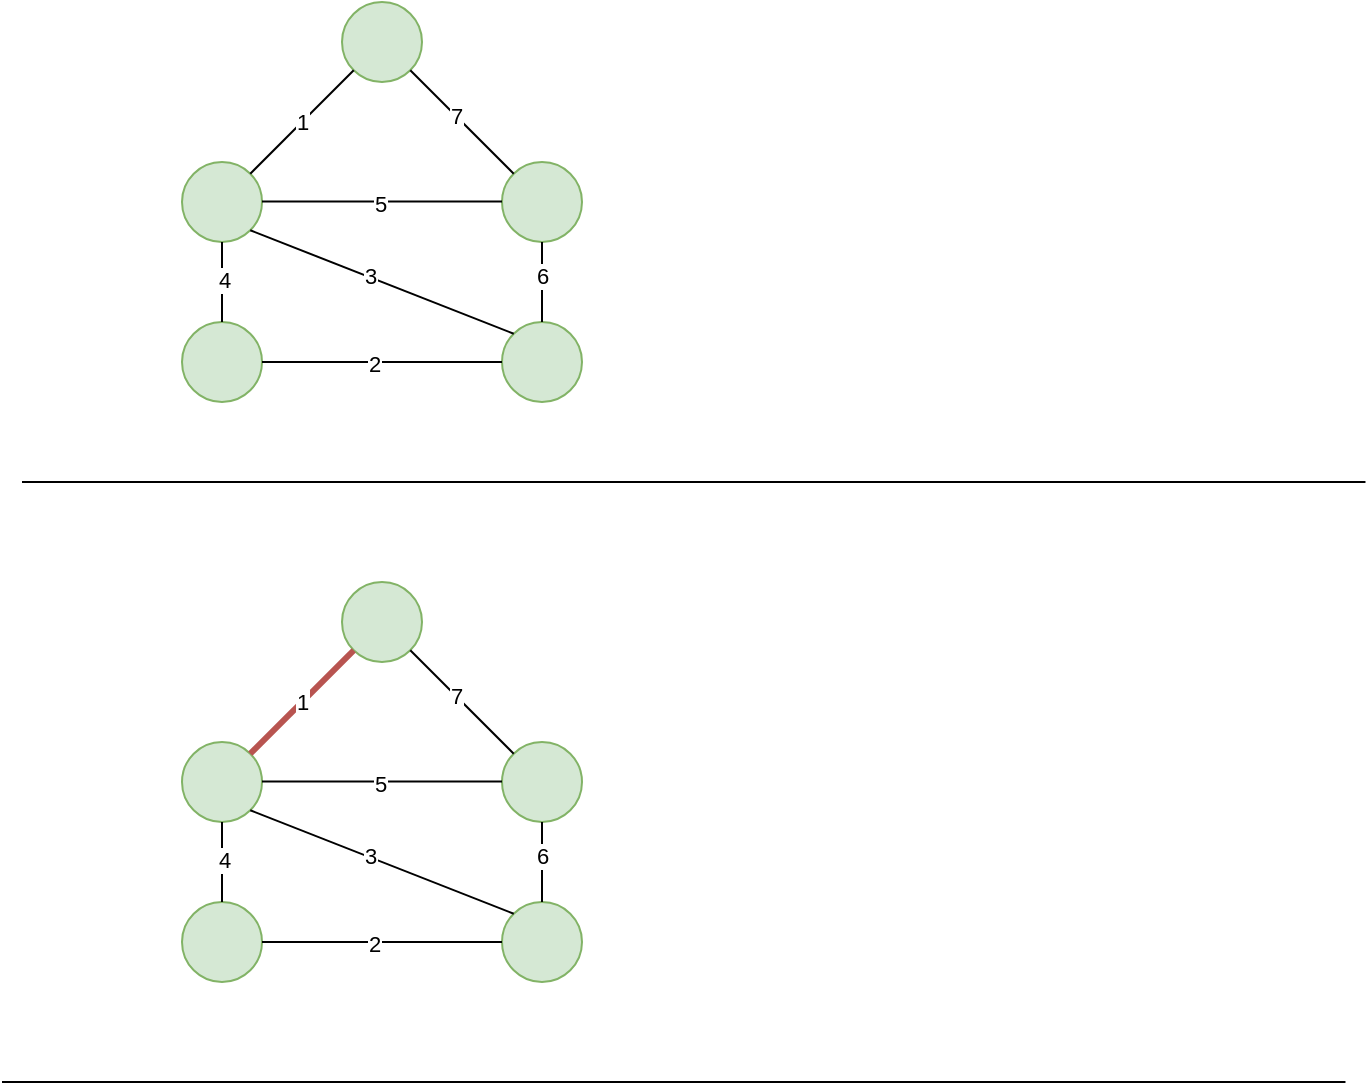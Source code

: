 <mxfile version="16.6.5" type="github">
  <diagram id="RN-FkS96e6hhWfDB8mtt" name="Page-1">
    <mxGraphModel dx="823" dy="562" grid="1" gridSize="10" guides="1" tooltips="1" connect="1" arrows="1" fold="1" page="1" pageScale="1" pageWidth="827" pageHeight="1169" math="0" shadow="0">
      <root>
        <mxCell id="0" />
        <mxCell id="1" parent="0" />
        <mxCell id="sfJVFUZ6SmEvr22V_r6v-1" value="" style="ellipse;whiteSpace=wrap;html=1;aspect=fixed;fillColor=#d5e8d4;strokeColor=#82b366;" vertex="1" parent="1">
          <mxGeometry x="200" y="120" width="40" height="40" as="geometry" />
        </mxCell>
        <mxCell id="sfJVFUZ6SmEvr22V_r6v-2" value="" style="ellipse;whiteSpace=wrap;html=1;aspect=fixed;fillColor=#d5e8d4;strokeColor=#82b366;" vertex="1" parent="1">
          <mxGeometry x="120" y="200" width="40" height="40" as="geometry" />
        </mxCell>
        <mxCell id="sfJVFUZ6SmEvr22V_r6v-3" value="" style="ellipse;whiteSpace=wrap;html=1;aspect=fixed;fillColor=#d5e8d4;strokeColor=#82b366;" vertex="1" parent="1">
          <mxGeometry x="280" y="200" width="40" height="40" as="geometry" />
        </mxCell>
        <mxCell id="sfJVFUZ6SmEvr22V_r6v-4" value="" style="ellipse;whiteSpace=wrap;html=1;aspect=fixed;fillColor=#d5e8d4;strokeColor=#82b366;" vertex="1" parent="1">
          <mxGeometry x="120" y="280" width="40" height="40" as="geometry" />
        </mxCell>
        <mxCell id="sfJVFUZ6SmEvr22V_r6v-5" value="" style="ellipse;whiteSpace=wrap;html=1;aspect=fixed;fillColor=#d5e8d4;strokeColor=#82b366;" vertex="1" parent="1">
          <mxGeometry x="280" y="280" width="40" height="40" as="geometry" />
        </mxCell>
        <mxCell id="sfJVFUZ6SmEvr22V_r6v-6" value="" style="endArrow=none;html=1;rounded=0;entryX=0;entryY=1;entryDx=0;entryDy=0;exitX=1;exitY=0;exitDx=0;exitDy=0;" edge="1" parent="1" source="sfJVFUZ6SmEvr22V_r6v-2" target="sfJVFUZ6SmEvr22V_r6v-1">
          <mxGeometry width="50" height="50" relative="1" as="geometry">
            <mxPoint x="90" y="165" as="sourcePoint" />
            <mxPoint x="140" y="115" as="targetPoint" />
          </mxGeometry>
        </mxCell>
        <mxCell id="sfJVFUZ6SmEvr22V_r6v-13" value="1" style="edgeLabel;html=1;align=center;verticalAlign=middle;resizable=0;points=[];" vertex="1" connectable="0" parent="sfJVFUZ6SmEvr22V_r6v-6">
          <mxGeometry x="0.002" relative="1" as="geometry">
            <mxPoint as="offset" />
          </mxGeometry>
        </mxCell>
        <mxCell id="sfJVFUZ6SmEvr22V_r6v-7" value="" style="endArrow=none;html=1;rounded=0;entryX=1;entryY=1;entryDx=0;entryDy=0;exitX=0;exitY=0;exitDx=0;exitDy=0;" edge="1" parent="1" source="sfJVFUZ6SmEvr22V_r6v-3" target="sfJVFUZ6SmEvr22V_r6v-1">
          <mxGeometry width="50" height="50" relative="1" as="geometry">
            <mxPoint x="164.142" y="215.858" as="sourcePoint" />
            <mxPoint x="215.858" y="164.142" as="targetPoint" />
          </mxGeometry>
        </mxCell>
        <mxCell id="sfJVFUZ6SmEvr22V_r6v-14" value="7" style="edgeLabel;html=1;align=center;verticalAlign=middle;resizable=0;points=[];" vertex="1" connectable="0" parent="sfJVFUZ6SmEvr22V_r6v-7">
          <mxGeometry x="0.136" relative="1" as="geometry">
            <mxPoint as="offset" />
          </mxGeometry>
        </mxCell>
        <mxCell id="sfJVFUZ6SmEvr22V_r6v-8" value="" style="endArrow=none;html=1;rounded=0;exitX=0.5;exitY=1;exitDx=0;exitDy=0;entryX=0.5;entryY=0;entryDx=0;entryDy=0;" edge="1" parent="1" source="sfJVFUZ6SmEvr22V_r6v-2" target="sfJVFUZ6SmEvr22V_r6v-4">
          <mxGeometry width="50" height="50" relative="1" as="geometry">
            <mxPoint x="280" y="230" as="sourcePoint" />
            <mxPoint x="330" y="180" as="targetPoint" />
          </mxGeometry>
        </mxCell>
        <mxCell id="sfJVFUZ6SmEvr22V_r6v-16" value="4" style="edgeLabel;html=1;align=center;verticalAlign=middle;resizable=0;points=[];" vertex="1" connectable="0" parent="sfJVFUZ6SmEvr22V_r6v-8">
          <mxGeometry x="-0.05" y="1" relative="1" as="geometry">
            <mxPoint as="offset" />
          </mxGeometry>
        </mxCell>
        <mxCell id="sfJVFUZ6SmEvr22V_r6v-9" value="" style="endArrow=none;html=1;rounded=0;exitX=0.5;exitY=1;exitDx=0;exitDy=0;entryX=0.5;entryY=0;entryDx=0;entryDy=0;" edge="1" parent="1" source="sfJVFUZ6SmEvr22V_r6v-3" target="sfJVFUZ6SmEvr22V_r6v-5">
          <mxGeometry width="50" height="50" relative="1" as="geometry">
            <mxPoint x="150" y="250" as="sourcePoint" />
            <mxPoint x="150" y="290" as="targetPoint" />
          </mxGeometry>
        </mxCell>
        <mxCell id="sfJVFUZ6SmEvr22V_r6v-18" value="6" style="edgeLabel;html=1;align=center;verticalAlign=middle;resizable=0;points=[];" vertex="1" connectable="0" parent="sfJVFUZ6SmEvr22V_r6v-9">
          <mxGeometry x="-0.178" relative="1" as="geometry">
            <mxPoint as="offset" />
          </mxGeometry>
        </mxCell>
        <mxCell id="sfJVFUZ6SmEvr22V_r6v-10" value="" style="endArrow=none;html=1;rounded=0;exitX=1;exitY=0.5;exitDx=0;exitDy=0;entryX=0;entryY=0.5;entryDx=0;entryDy=0;" edge="1" parent="1" source="sfJVFUZ6SmEvr22V_r6v-4" target="sfJVFUZ6SmEvr22V_r6v-5">
          <mxGeometry width="50" height="50" relative="1" as="geometry">
            <mxPoint x="280" y="290" as="sourcePoint" />
            <mxPoint x="330" y="240" as="targetPoint" />
          </mxGeometry>
        </mxCell>
        <mxCell id="sfJVFUZ6SmEvr22V_r6v-19" value="2" style="edgeLabel;html=1;align=center;verticalAlign=middle;resizable=0;points=[];" vertex="1" connectable="0" parent="sfJVFUZ6SmEvr22V_r6v-10">
          <mxGeometry x="-0.075" y="-1" relative="1" as="geometry">
            <mxPoint as="offset" />
          </mxGeometry>
        </mxCell>
        <mxCell id="sfJVFUZ6SmEvr22V_r6v-11" value="" style="endArrow=none;html=1;rounded=0;exitX=1;exitY=0.5;exitDx=0;exitDy=0;entryX=0;entryY=0.5;entryDx=0;entryDy=0;" edge="1" parent="1">
          <mxGeometry width="50" height="50" relative="1" as="geometry">
            <mxPoint x="160" y="219.74" as="sourcePoint" />
            <mxPoint x="280" y="219.74" as="targetPoint" />
          </mxGeometry>
        </mxCell>
        <mxCell id="sfJVFUZ6SmEvr22V_r6v-15" value="5" style="edgeLabel;html=1;align=center;verticalAlign=middle;resizable=0;points=[];" vertex="1" connectable="0" parent="sfJVFUZ6SmEvr22V_r6v-11">
          <mxGeometry x="-0.024" y="-1" relative="1" as="geometry">
            <mxPoint as="offset" />
          </mxGeometry>
        </mxCell>
        <mxCell id="sfJVFUZ6SmEvr22V_r6v-12" value="" style="endArrow=none;html=1;rounded=0;exitX=1;exitY=1;exitDx=0;exitDy=0;entryX=0;entryY=0;entryDx=0;entryDy=0;" edge="1" parent="1" source="sfJVFUZ6SmEvr22V_r6v-2" target="sfJVFUZ6SmEvr22V_r6v-5">
          <mxGeometry width="50" height="50" relative="1" as="geometry">
            <mxPoint x="280" y="290" as="sourcePoint" />
            <mxPoint x="330" y="240" as="targetPoint" />
          </mxGeometry>
        </mxCell>
        <mxCell id="sfJVFUZ6SmEvr22V_r6v-17" value="3" style="edgeLabel;html=1;align=center;verticalAlign=middle;resizable=0;points=[];" vertex="1" connectable="0" parent="sfJVFUZ6SmEvr22V_r6v-12">
          <mxGeometry x="-0.095" y="1" relative="1" as="geometry">
            <mxPoint as="offset" />
          </mxGeometry>
        </mxCell>
        <mxCell id="sfJVFUZ6SmEvr22V_r6v-21" value="" style="endArrow=none;html=1;rounded=0;" edge="1" parent="1">
          <mxGeometry width="50" height="50" relative="1" as="geometry">
            <mxPoint x="40" y="360" as="sourcePoint" />
            <mxPoint x="711.739" y="360" as="targetPoint" />
          </mxGeometry>
        </mxCell>
        <mxCell id="sfJVFUZ6SmEvr22V_r6v-22" value="" style="ellipse;whiteSpace=wrap;html=1;aspect=fixed;fillColor=#d5e8d4;strokeColor=#82b366;" vertex="1" parent="1">
          <mxGeometry x="200" y="410" width="40" height="40" as="geometry" />
        </mxCell>
        <mxCell id="sfJVFUZ6SmEvr22V_r6v-23" value="" style="ellipse;whiteSpace=wrap;html=1;aspect=fixed;fillColor=#d5e8d4;strokeColor=#82b366;" vertex="1" parent="1">
          <mxGeometry x="120" y="490" width="40" height="40" as="geometry" />
        </mxCell>
        <mxCell id="sfJVFUZ6SmEvr22V_r6v-24" value="" style="ellipse;whiteSpace=wrap;html=1;aspect=fixed;fillColor=#d5e8d4;strokeColor=#82b366;" vertex="1" parent="1">
          <mxGeometry x="280" y="490" width="40" height="40" as="geometry" />
        </mxCell>
        <mxCell id="sfJVFUZ6SmEvr22V_r6v-25" value="" style="ellipse;whiteSpace=wrap;html=1;aspect=fixed;fillColor=#d5e8d4;strokeColor=#82b366;" vertex="1" parent="1">
          <mxGeometry x="120" y="570" width="40" height="40" as="geometry" />
        </mxCell>
        <mxCell id="sfJVFUZ6SmEvr22V_r6v-26" value="" style="ellipse;whiteSpace=wrap;html=1;aspect=fixed;fillColor=#d5e8d4;strokeColor=#82b366;" vertex="1" parent="1">
          <mxGeometry x="280" y="570" width="40" height="40" as="geometry" />
        </mxCell>
        <mxCell id="sfJVFUZ6SmEvr22V_r6v-27" value="" style="endArrow=none;html=1;rounded=0;entryX=0;entryY=1;entryDx=0;entryDy=0;exitX=1;exitY=0;exitDx=0;exitDy=0;fillColor=#f8cecc;strokeColor=#b85450;strokeWidth=3;" edge="1" parent="1" source="sfJVFUZ6SmEvr22V_r6v-23" target="sfJVFUZ6SmEvr22V_r6v-22">
          <mxGeometry width="50" height="50" relative="1" as="geometry">
            <mxPoint x="90" y="455" as="sourcePoint" />
            <mxPoint x="140" y="405" as="targetPoint" />
          </mxGeometry>
        </mxCell>
        <mxCell id="sfJVFUZ6SmEvr22V_r6v-28" value="1" style="edgeLabel;html=1;align=center;verticalAlign=middle;resizable=0;points=[];" vertex="1" connectable="0" parent="sfJVFUZ6SmEvr22V_r6v-27">
          <mxGeometry x="0.002" relative="1" as="geometry">
            <mxPoint as="offset" />
          </mxGeometry>
        </mxCell>
        <mxCell id="sfJVFUZ6SmEvr22V_r6v-29" value="" style="endArrow=none;html=1;rounded=0;entryX=1;entryY=1;entryDx=0;entryDy=0;exitX=0;exitY=0;exitDx=0;exitDy=0;" edge="1" parent="1" source="sfJVFUZ6SmEvr22V_r6v-24" target="sfJVFUZ6SmEvr22V_r6v-22">
          <mxGeometry width="50" height="50" relative="1" as="geometry">
            <mxPoint x="164.142" y="505.858" as="sourcePoint" />
            <mxPoint x="215.858" y="454.142" as="targetPoint" />
          </mxGeometry>
        </mxCell>
        <mxCell id="sfJVFUZ6SmEvr22V_r6v-30" value="7" style="edgeLabel;html=1;align=center;verticalAlign=middle;resizable=0;points=[];" vertex="1" connectable="0" parent="sfJVFUZ6SmEvr22V_r6v-29">
          <mxGeometry x="0.136" relative="1" as="geometry">
            <mxPoint as="offset" />
          </mxGeometry>
        </mxCell>
        <mxCell id="sfJVFUZ6SmEvr22V_r6v-31" value="" style="endArrow=none;html=1;rounded=0;exitX=0.5;exitY=1;exitDx=0;exitDy=0;entryX=0.5;entryY=0;entryDx=0;entryDy=0;" edge="1" parent="1" source="sfJVFUZ6SmEvr22V_r6v-23" target="sfJVFUZ6SmEvr22V_r6v-25">
          <mxGeometry width="50" height="50" relative="1" as="geometry">
            <mxPoint x="280" y="520" as="sourcePoint" />
            <mxPoint x="330" y="470" as="targetPoint" />
          </mxGeometry>
        </mxCell>
        <mxCell id="sfJVFUZ6SmEvr22V_r6v-32" value="4" style="edgeLabel;html=1;align=center;verticalAlign=middle;resizable=0;points=[];" vertex="1" connectable="0" parent="sfJVFUZ6SmEvr22V_r6v-31">
          <mxGeometry x="-0.05" y="1" relative="1" as="geometry">
            <mxPoint as="offset" />
          </mxGeometry>
        </mxCell>
        <mxCell id="sfJVFUZ6SmEvr22V_r6v-33" value="" style="endArrow=none;html=1;rounded=0;exitX=0.5;exitY=1;exitDx=0;exitDy=0;entryX=0.5;entryY=0;entryDx=0;entryDy=0;" edge="1" parent="1" source="sfJVFUZ6SmEvr22V_r6v-24" target="sfJVFUZ6SmEvr22V_r6v-26">
          <mxGeometry width="50" height="50" relative="1" as="geometry">
            <mxPoint x="150" y="540" as="sourcePoint" />
            <mxPoint x="150" y="580" as="targetPoint" />
          </mxGeometry>
        </mxCell>
        <mxCell id="sfJVFUZ6SmEvr22V_r6v-34" value="6" style="edgeLabel;html=1;align=center;verticalAlign=middle;resizable=0;points=[];" vertex="1" connectable="0" parent="sfJVFUZ6SmEvr22V_r6v-33">
          <mxGeometry x="-0.178" relative="1" as="geometry">
            <mxPoint as="offset" />
          </mxGeometry>
        </mxCell>
        <mxCell id="sfJVFUZ6SmEvr22V_r6v-35" value="" style="endArrow=none;html=1;rounded=0;exitX=1;exitY=0.5;exitDx=0;exitDy=0;entryX=0;entryY=0.5;entryDx=0;entryDy=0;" edge="1" parent="1" source="sfJVFUZ6SmEvr22V_r6v-25" target="sfJVFUZ6SmEvr22V_r6v-26">
          <mxGeometry width="50" height="50" relative="1" as="geometry">
            <mxPoint x="280" y="580" as="sourcePoint" />
            <mxPoint x="330" y="530" as="targetPoint" />
          </mxGeometry>
        </mxCell>
        <mxCell id="sfJVFUZ6SmEvr22V_r6v-36" value="2" style="edgeLabel;html=1;align=center;verticalAlign=middle;resizable=0;points=[];" vertex="1" connectable="0" parent="sfJVFUZ6SmEvr22V_r6v-35">
          <mxGeometry x="-0.075" y="-1" relative="1" as="geometry">
            <mxPoint as="offset" />
          </mxGeometry>
        </mxCell>
        <mxCell id="sfJVFUZ6SmEvr22V_r6v-37" value="" style="endArrow=none;html=1;rounded=0;exitX=1;exitY=0.5;exitDx=0;exitDy=0;entryX=0;entryY=0.5;entryDx=0;entryDy=0;" edge="1" parent="1">
          <mxGeometry width="50" height="50" relative="1" as="geometry">
            <mxPoint x="160.0" y="509.74" as="sourcePoint" />
            <mxPoint x="280" y="509.74" as="targetPoint" />
          </mxGeometry>
        </mxCell>
        <mxCell id="sfJVFUZ6SmEvr22V_r6v-38" value="5" style="edgeLabel;html=1;align=center;verticalAlign=middle;resizable=0;points=[];" vertex="1" connectable="0" parent="sfJVFUZ6SmEvr22V_r6v-37">
          <mxGeometry x="-0.024" y="-1" relative="1" as="geometry">
            <mxPoint as="offset" />
          </mxGeometry>
        </mxCell>
        <mxCell id="sfJVFUZ6SmEvr22V_r6v-39" value="" style="endArrow=none;html=1;rounded=0;exitX=1;exitY=1;exitDx=0;exitDy=0;entryX=0;entryY=0;entryDx=0;entryDy=0;" edge="1" parent="1" source="sfJVFUZ6SmEvr22V_r6v-23" target="sfJVFUZ6SmEvr22V_r6v-26">
          <mxGeometry width="50" height="50" relative="1" as="geometry">
            <mxPoint x="280" y="580" as="sourcePoint" />
            <mxPoint x="330" y="530" as="targetPoint" />
          </mxGeometry>
        </mxCell>
        <mxCell id="sfJVFUZ6SmEvr22V_r6v-40" value="3" style="edgeLabel;html=1;align=center;verticalAlign=middle;resizable=0;points=[];" vertex="1" connectable="0" parent="sfJVFUZ6SmEvr22V_r6v-39">
          <mxGeometry x="-0.095" y="1" relative="1" as="geometry">
            <mxPoint as="offset" />
          </mxGeometry>
        </mxCell>
        <mxCell id="sfJVFUZ6SmEvr22V_r6v-41" value="" style="endArrow=none;html=1;rounded=0;" edge="1" parent="1">
          <mxGeometry width="50" height="50" relative="1" as="geometry">
            <mxPoint x="30" y="660" as="sourcePoint" />
            <mxPoint x="701.739" y="660" as="targetPoint" />
          </mxGeometry>
        </mxCell>
      </root>
    </mxGraphModel>
  </diagram>
</mxfile>
